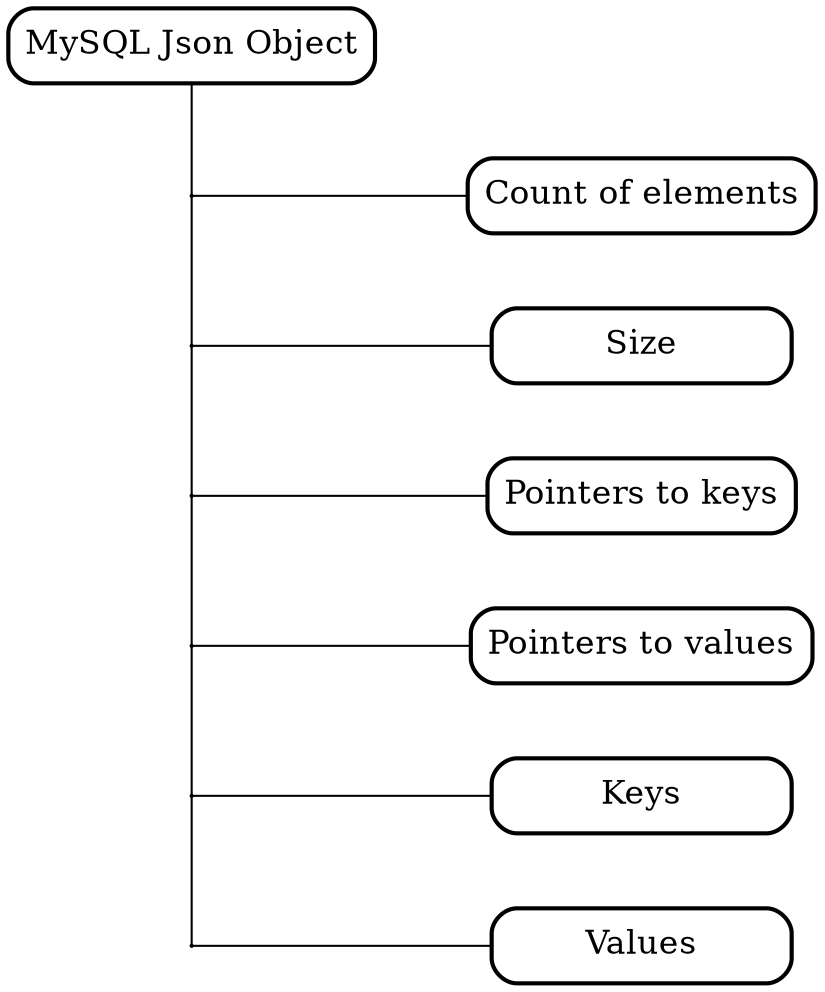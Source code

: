 graph MySQL_JSON_HEADER {
    layout=fdp
    overlap=scalexy

    node [
        shape="rectangle",
        style="rounded",
        pin=true,
        width=2,
        penwidth=2,
        fontsize=16
    ];

    MySQL_json_object [label="MySQL Json Object", pos="-2,6"]
    Point1 [shape=point, width=0, pos="-2,5"]
    Point2 [shape=point, width=0, pos="-2,4"]
    Point3 [shape=point, width=0, pos="-2,3"]
    Point4 [shape=point, width=0, pos="-2,2"]
    Point5 [shape=point, width=0, pos="-2,1"]
    Point6 [shape=point, width=0, pos="-2,0"]

    Count_of_elements [label="Count of elements", pos="1,5"]
    Size [pos="1,4"]
    Pointers_to_keys [label="Pointers to keys", pos="1,3"]
    Pointers_to_values [label="Pointers to values", pos="1,2"]
    Keys [pos="1,1"]
    Values [pos="1,0"]

    MySQL_json_object -- Point1
    Point1 -- Count_of_elements
    Point1 -- Point2
    Point2 -- Size
    Point2 -- Point3
    Point3 -- Pointers_to_keys
    Point3 -- Point4
    Point4 -- Pointers_to_values
    Point4 -- Point5
    Point5 -- Keys
    Point5 -- Point6
    Point6 -- Values
}
